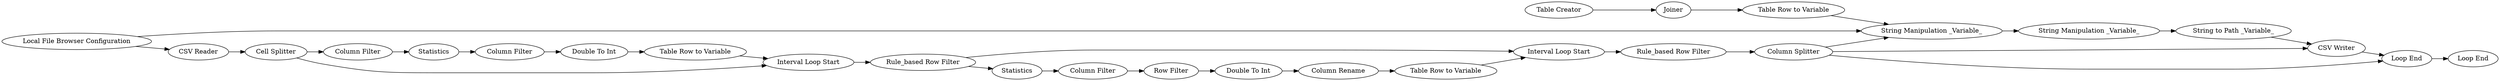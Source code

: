 digraph {
	12 -> 15
	5 -> 8
	24 -> 28
	20 -> 21
	21 -> 23
	10 -> 9
	25 -> 36
	19 -> 18
	34 -> 35
	12 -> 21
	35 -> 30
	1 -> 4
	4 -> 11
	11 -> 12
	29 -> 33
	33 -> 34
	30 -> 36
	15 -> 16
	9 -> 11
	18 -> 20
	25 -> 30
	36 -> 37
	4 -> 7
	7 -> 5
	32 -> 33
	8 -> 10
	25 -> 33
	17 -> 19
	23 -> 25
	32 -> 1
	16 -> 17
	28 -> 29
	7 [label="Column Filter"]
	9 [label="Table Row to Variable"]
	18 [label="Column Rename"]
	21 [label="Interval Loop Start"]
	8 [label="Column Filter"]
	32 [label="Local File Browser Configuration"]
	17 [label="Row Filter"]
	19 [label="Double To Int"]
	24 [label="Table Creator"]
	15 [label=Statistics]
	25 [label="Column Splitter"]
	10 [label="Double To Int"]
	12 [label="Rule_based Row Filter"]
	16 [label="Column Filter"]
	1 [label="CSV Reader"]
	28 [label=Joiner]
	11 [label="Interval Loop Start"]
	4 [label="Cell Splitter"]
	23 [label="Rule_based Row Filter"]
	5 [label=Statistics]
	20 [label="Table Row to Variable"]
	35 [label="String to Path _Variable_"]
	34 [label="String Manipulation _Variable_"]
	29 [label="Table Row to Variable"]
	36 [label="Loop End"]
	33 [label="String Manipulation _Variable_"]
	30 [label="CSV Writer"]
	37 [label="Loop End"]
	rankdir=LR
}
